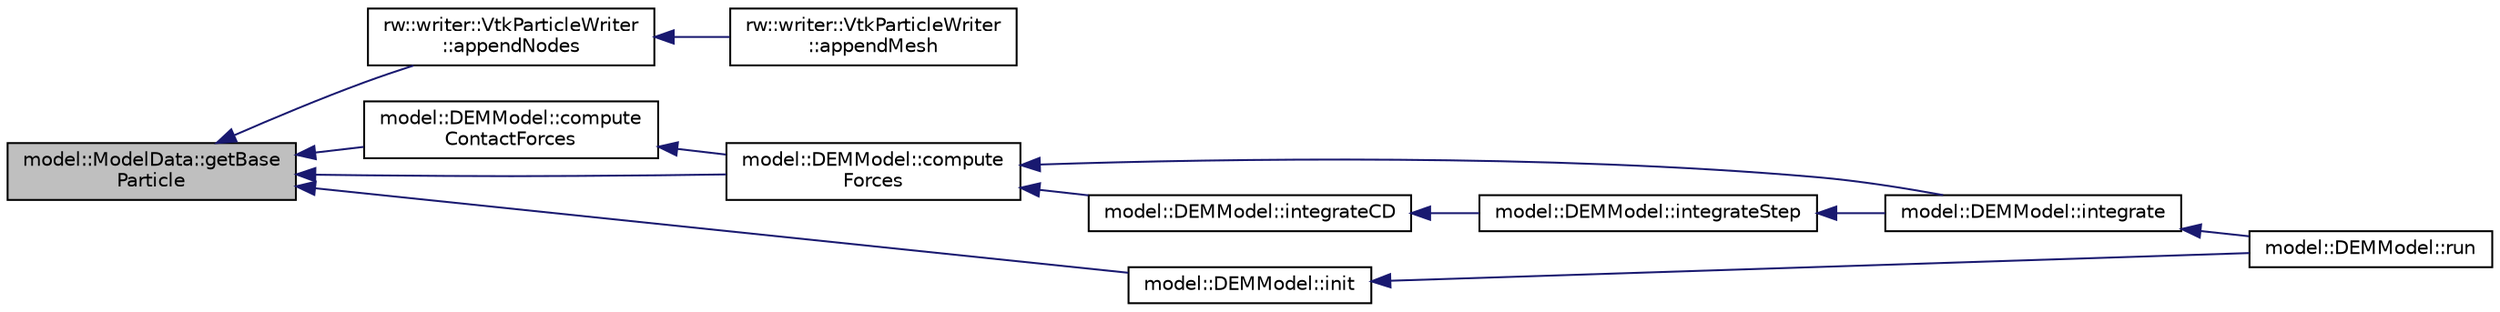 digraph "model::ModelData::getBaseParticle"
{
  edge [fontname="Helvetica",fontsize="10",labelfontname="Helvetica",labelfontsize="10"];
  node [fontname="Helvetica",fontsize="10",shape=record];
  rankdir="LR";
  Node29 [label="model::ModelData::getBase\lParticle",height=0.2,width=0.4,color="black", fillcolor="grey75", style="filled", fontcolor="black"];
  Node29 -> Node30 [dir="back",color="midnightblue",fontsize="10",style="solid",fontname="Helvetica"];
  Node30 [label="rw::writer::VtkParticleWriter\l::appendNodes",height=0.2,width=0.4,color="black", fillcolor="white", style="filled",URL="$classrw_1_1writer_1_1VtkParticleWriter.html#a2adbf982a587a4d4d91879c9521e0fd5",tooltip="Writes the nodes to the file. "];
  Node30 -> Node31 [dir="back",color="midnightblue",fontsize="10",style="solid",fontname="Helvetica"];
  Node31 [label="rw::writer::VtkParticleWriter\l::appendMesh",height=0.2,width=0.4,color="black", fillcolor="white", style="filled",URL="$classrw_1_1writer_1_1VtkParticleWriter.html#a95bd12411ec5cdc8b6594ff1774f4c3f",tooltip="Writes the nodes to the file. "];
  Node29 -> Node32 [dir="back",color="midnightblue",fontsize="10",style="solid",fontname="Helvetica"];
  Node32 [label="model::DEMModel::compute\lContactForces",height=0.2,width=0.4,color="black", fillcolor="white", style="filled",URL="$classmodel_1_1DEMModel.html#a5f63a024b52174fed79847ce0b0f473f",tooltip="Computes peridynamic forces and contact forces. "];
  Node32 -> Node33 [dir="back",color="midnightblue",fontsize="10",style="solid",fontname="Helvetica"];
  Node33 [label="model::DEMModel::compute\lForces",height=0.2,width=0.4,color="black", fillcolor="white", style="filled",URL="$classmodel_1_1DEMModel.html#aa6280fa8bb694b07e3d7867f618660ca",tooltip="Computes peridynamic forces and contact forces. "];
  Node33 -> Node34 [dir="back",color="midnightblue",fontsize="10",style="solid",fontname="Helvetica"];
  Node34 [label="model::DEMModel::integrate",height=0.2,width=0.4,color="black", fillcolor="white", style="filled",URL="$classmodel_1_1DEMModel.html#a209921f6ad32b4f193c25d7923c7e25c",tooltip="Perform time integration. "];
  Node34 -> Node35 [dir="back",color="midnightblue",fontsize="10",style="solid",fontname="Helvetica"];
  Node35 [label="model::DEMModel::run",height=0.2,width=0.4,color="black", fillcolor="white", style="filled",URL="$classmodel_1_1DEMModel.html#ae8eba7a12449983fa10d07e3b7374512",tooltip="Main driver to simulate. "];
  Node33 -> Node36 [dir="back",color="midnightblue",fontsize="10",style="solid",fontname="Helvetica"];
  Node36 [label="model::DEMModel::integrateCD",height=0.2,width=0.4,color="black", fillcolor="white", style="filled",URL="$classmodel_1_1DEMModel.html#abd7dd108a6c28579f46f4782e95d2ff6",tooltip="Perform time integration using central-difference scheme. "];
  Node36 -> Node37 [dir="back",color="midnightblue",fontsize="10",style="solid",fontname="Helvetica"];
  Node37 [label="model::DEMModel::integrateStep",height=0.2,width=0.4,color="black", fillcolor="white", style="filled",URL="$classmodel_1_1DEMModel.html#a482cc830bfc95a67f6c3c9e22999a115",tooltip="Performs one time step. "];
  Node37 -> Node34 [dir="back",color="midnightblue",fontsize="10",style="solid",fontname="Helvetica"];
  Node29 -> Node33 [dir="back",color="midnightblue",fontsize="10",style="solid",fontname="Helvetica"];
  Node29 -> Node38 [dir="back",color="midnightblue",fontsize="10",style="solid",fontname="Helvetica"];
  Node38 [label="model::DEMModel::init",height=0.2,width=0.4,color="black", fillcolor="white", style="filled",URL="$classmodel_1_1DEMModel.html#a934129b5f683dc4ce250b8c9a6fc9228",tooltip="Initialize remaining data members. "];
  Node38 -> Node35 [dir="back",color="midnightblue",fontsize="10",style="solid",fontname="Helvetica"];
}
